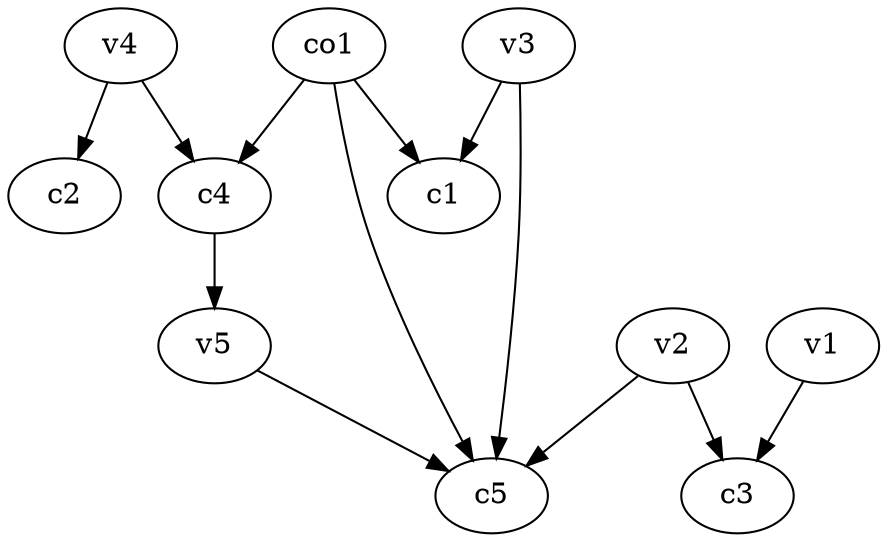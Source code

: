strict digraph  {
c1;
c2;
c3;
c4;
c5;
v1;
v2;
v3;
v4;
v5;
co1;
c4 -> v5  [weight=1];
v1 -> c3  [weight=1];
v2 -> c3  [weight=1];
v2 -> c5  [weight=1];
v3 -> c1  [weight=1];
v3 -> c5  [weight=1];
v4 -> c2  [weight=1];
v4 -> c4  [weight=1];
v5 -> c5  [weight=1];
co1 -> c5  [weight=1];
co1 -> c4  [weight=1];
co1 -> c1  [weight=1];
}
